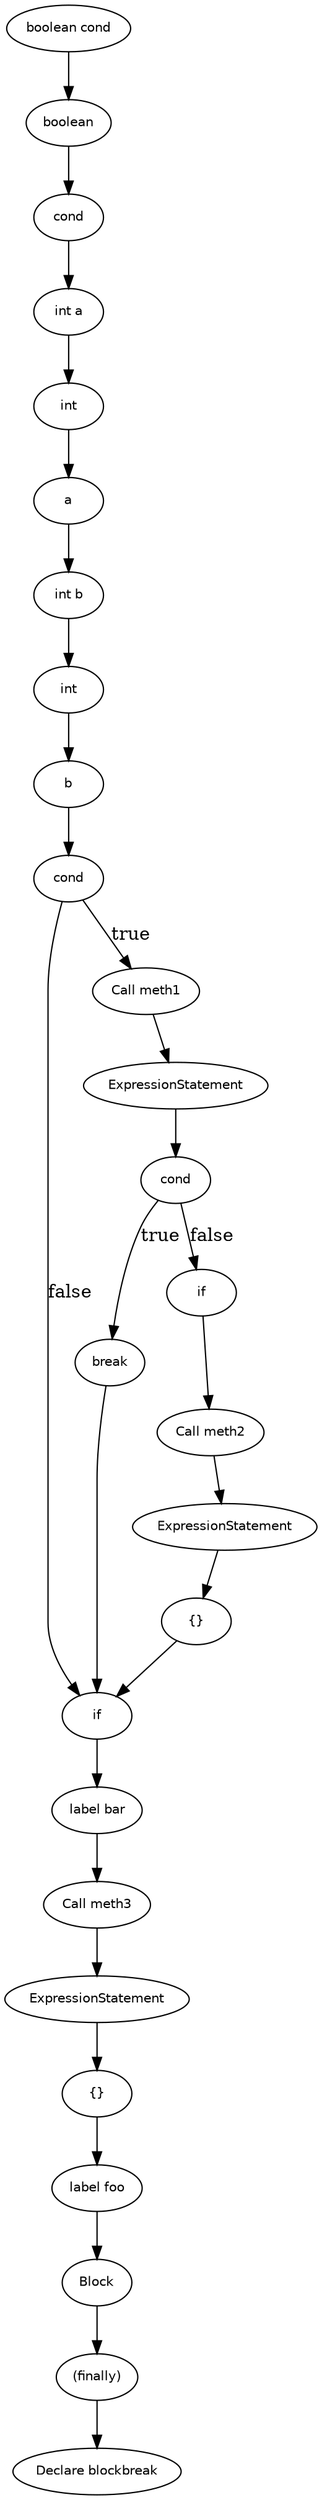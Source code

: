 digraph blockbreak {
  32 [
    label = Block,
    fontname = Helvetica,
    fontsize = 10
  ];
  30 [
    label = "Call meth3",
    fontname = Helvetica,
    fontsize = 10
  ];
  19 [
    label = ExpressionStatement,
    fontname = Helvetica,
    fontsize = 10
  ];
  18 [
    label = "{}",
    fontname = Helvetica,
    fontsize = 10
  ];
  17 [
    label = cond,
    fontname = Helvetica,
    fontsize = 10
  ];
  16 [
    label = if,
    fontname = Helvetica,
    fontsize = 10
  ];
  14 [
    label = "label bar",
    fontname = Helvetica,
    fontsize = 10
  ];
  13 [
    label = "{}",
    fontname = Helvetica,
    fontsize = 10
  ];
  11 [
    label = "label foo",
    fontname = Helvetica,
    fontsize = 10
  ];
  10 [
    label = b,
    fontname = Helvetica,
    fontsize = 10
  ];
  9 [
    label = int,
    fontname = Helvetica,
    fontsize = 10
  ];
  29 [
    label = ExpressionStatement,
    fontname = Helvetica,
    fontsize = 10
  ];
  8 [
    label = "int b",
    fontname = Helvetica,
    fontsize = 10
  ];
  7 [
    label = a,
    fontname = Helvetica,
    fontsize = 10
  ];
  27 [
    label = "Call meth2",
    fontname = Helvetica,
    fontsize = 10
  ];
  6 [
    label = int,
    fontname = Helvetica,
    fontsize = 10
  ];
  26 [
    label = ExpressionStatement,
    fontname = Helvetica,
    fontsize = 10
  ];
  5 [
    label = "int a",
    fontname = Helvetica,
    fontsize = 10
  ];
  4 [
    label = cond,
    fontname = Helvetica,
    fontsize = 10
  ];
  3 [
    label = boolean,
    fontname = Helvetica,
    fontsize = 10
  ];
  24 [
    label = break,
    fontname = Helvetica,
    fontsize = 10
  ];
  2 [
    label = "boolean cond",
    fontname = Helvetica,
    fontsize = 10
  ];
  23 [
    label = cond,
    fontname = Helvetica,
    fontsize = 10
  ];
  22 [
    label = if,
    fontname = Helvetica,
    fontsize = 10
  ];
  1 [
    label = "(finally)",
    fontname = Helvetica,
    fontsize = 10
  ];
  0 [
    label = "Declare blockbreak",
    fontname = Helvetica,
    fontsize = 10
  ];
  20 [
    label = "Call meth1",
    fontname = Helvetica,
    fontsize = 10
  ];
  23 -> 22 [
    label = false
  ];
  29 -> 13 [
    label = ""
  ];
  30 -> 29 [
    label = ""
  ];
  14 -> 30 [
    label = ""
  ];
  16 -> 14 [
    label = ""
  ];
  8 -> 9 [
    label = ""
  ];
  7 -> 8 [
    label = ""
  ];
  6 -> 7 [
    label = ""
  ];
  18 -> 16 [
    label = ""
  ];
  10 -> 17 [
    label = ""
  ];
  26 -> 18 [
    label = ""
  ];
  32 -> 1 [
    label = ""
  ];
  11 -> 32 [
    label = ""
  ];
  13 -> 11 [
    label = ""
  ];
  9 -> 10 [
    label = ""
  ];
  19 -> 23 [
    label = ""
  ];
  20 -> 19 [
    label = ""
  ];
  17 -> 20 [
    label = true
  ];
  17 -> 16 [
    label = false
  ];
  1 -> 0 [
    label = ""
  ];
  24 -> 16 [
    label = ""
  ];
  23 -> 24 [
    label = true
  ];
  5 -> 6 [
    label = ""
  ];
  4 -> 5 [
    label = ""
  ];
  27 -> 26 [
    label = ""
  ];
  3 -> 4 [
    label = ""
  ];
  22 -> 27 [
    label = ""
  ];
  2 -> 3 [
    label = ""
  ];
}
